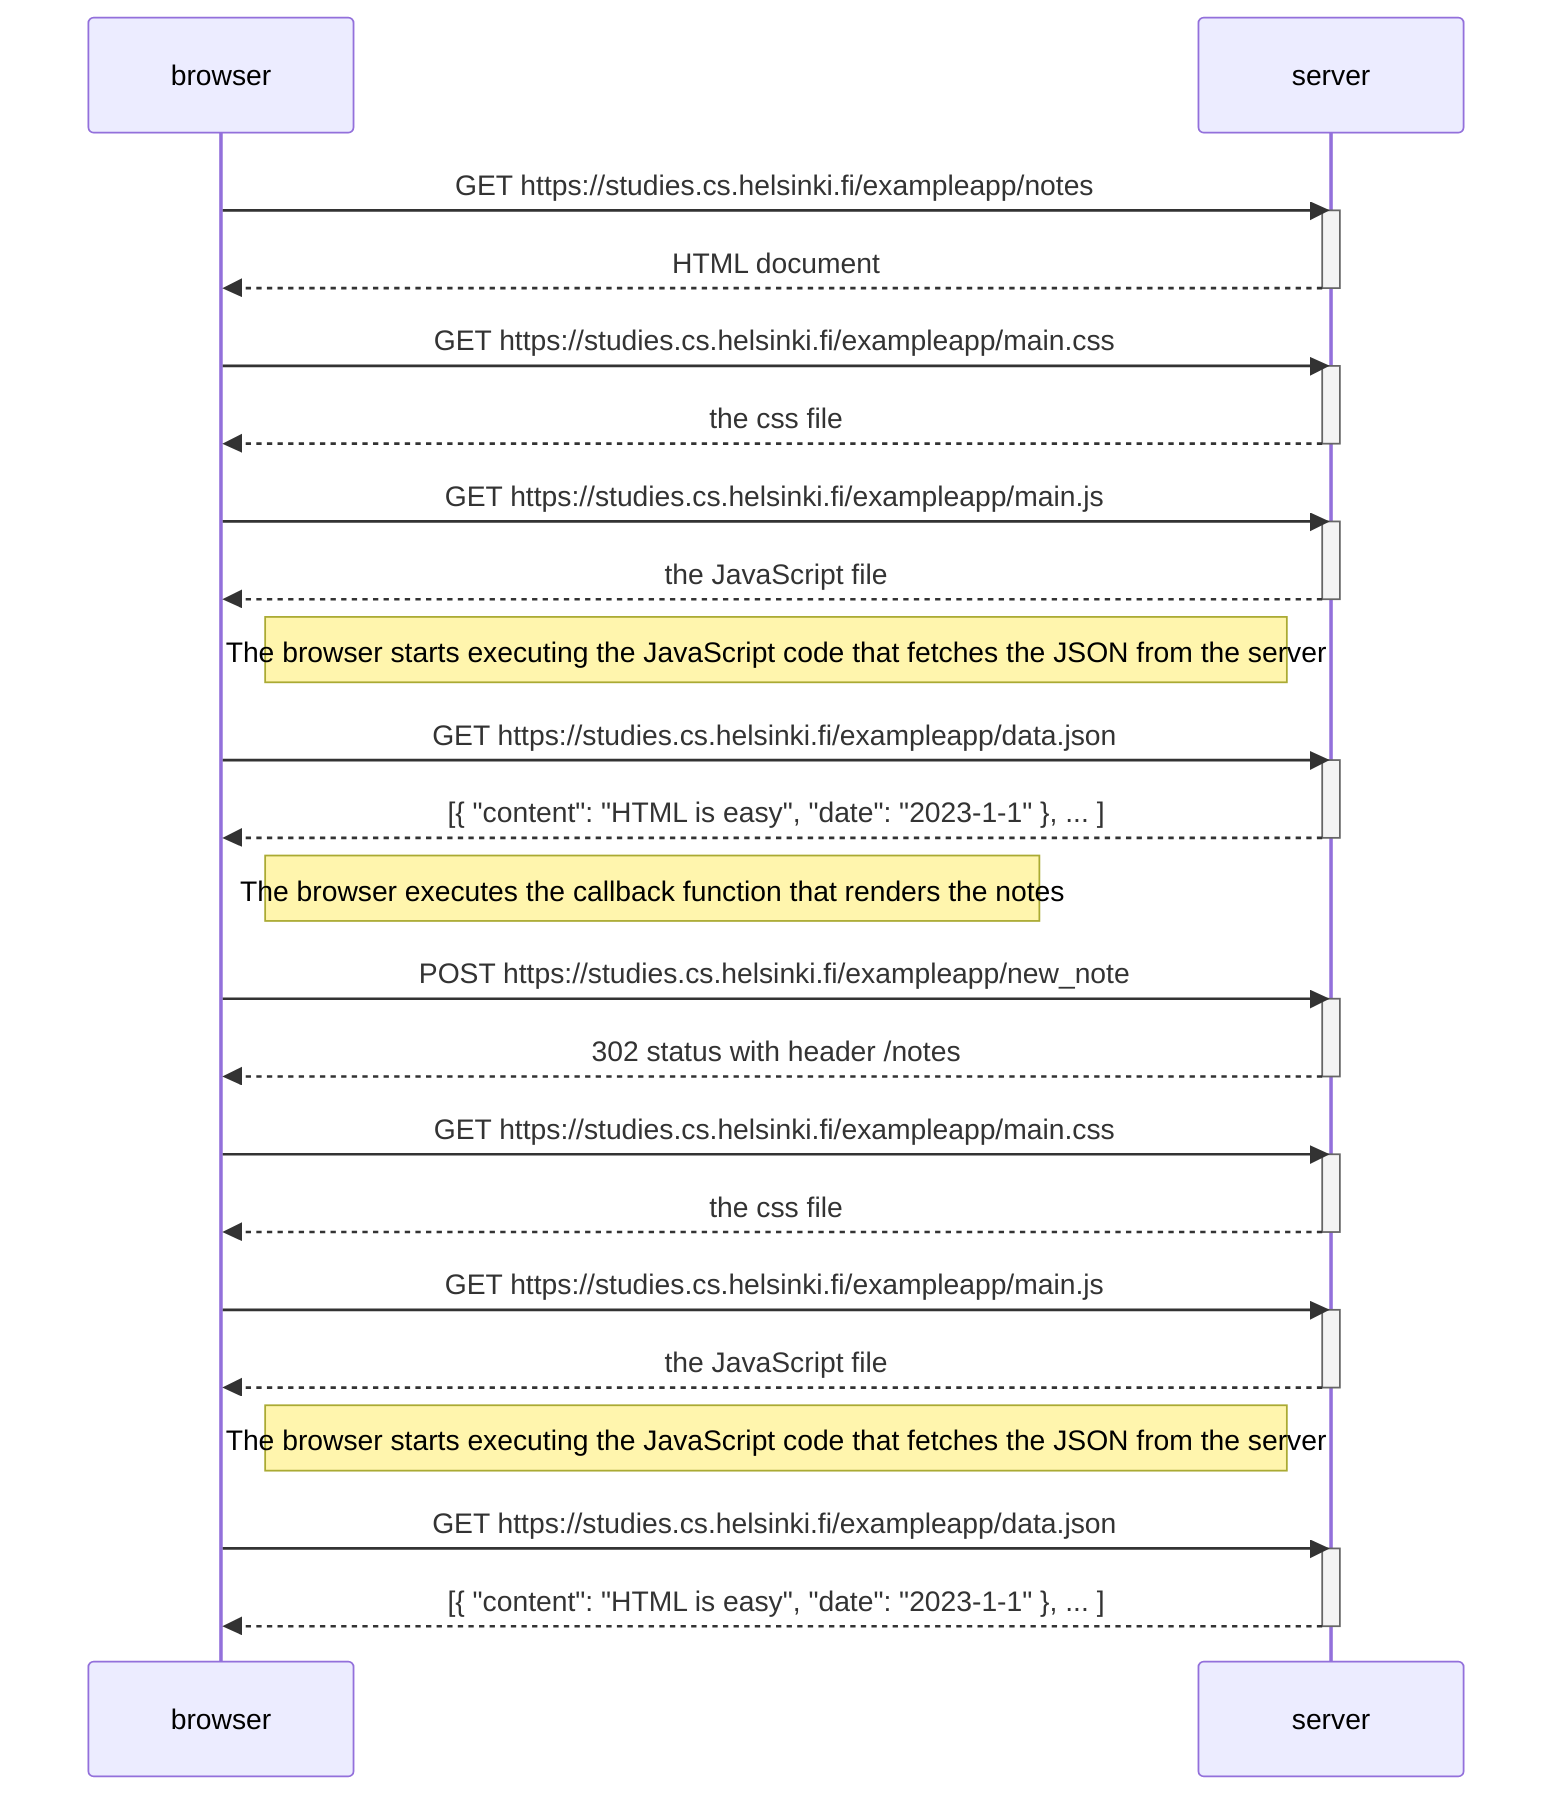 sequenceDiagram
    participant browser
    participant server

    browser->>server: GET https://studies.cs.helsinki.fi/exampleapp/notes
    activate server
    server-->>browser: HTML document
    deactivate server

    browser->>server: GET https://studies.cs.helsinki.fi/exampleapp/main.css
    activate server
    server-->>browser: the css file
    deactivate server

    browser->>server: GET https://studies.cs.helsinki.fi/exampleapp/main.js
    activate server
    server-->>browser: the JavaScript file
    deactivate server

    Note right of browser: The browser starts executing the JavaScript code that fetches the JSON from the server

    browser->>server: GET https://studies.cs.helsinki.fi/exampleapp/data.json
    activate server
    server-->>browser: [{ "content": "HTML is easy", "date": "2023-1-1" }, ... ]
    deactivate server

    Note right of browser: The browser executes the callback function that renders the notes
    
    browser->>server: POST https://studies.cs.helsinki.fi/exampleapp/new_note
    activate server
    server-->>browser: 302 status with header /notes
    deactivate server


    browser->>server: GET https://studies.cs.helsinki.fi/exampleapp/main.css
    activate server
    server-->>browser: the css file
    deactivate server

    browser->>server: GET https://studies.cs.helsinki.fi/exampleapp/main.js
    activate server
    server-->>browser: the JavaScript file
    deactivate server

    Note right of browser: The browser starts executing the JavaScript code that fetches the JSON from the server

    browser->>server: GET https://studies.cs.helsinki.fi/exampleapp/data.json
    activate server
    server-->>browser: [{ "content": "HTML is easy", "date": "2023-1-1" }, ... ]
    deactivate server